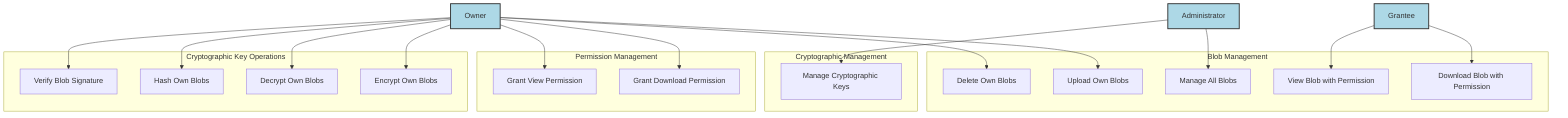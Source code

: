 graph TD;

%% Actors (Users)
Admin["Administrator"]
Owner["Owner"]
Grantee["Grantee"]

%% Use Cases Grouped by Domain
subgraph Blob_Management ["Blob Management"]
    UC1["Manage All Blobs"]
    UC4["Upload Own Blobs"]
    UC5["Delete Own Blobs"]
    UC13["Download Blob with Permission"]
    UC14["View Blob with Permission"]
end

subgraph Cryptographic_Management ["Cryptographic Management"]
    UC2["Manage Cryptographic Keys"]
end

subgraph Cryptographic_Key_Operations ["Cryptographic Key Operations"]
    UC8["Encrypt Own Blobs"]
    UC9["Decrypt Own Blobs"]
    UC10["Hash Own Blobs"]
    UC11["Verify Blob Signature"]
end

subgraph Permission_Management ["Permission Management"]
    UC6["Grant Download Permission"]
    UC7["Grant View Permission"]
end

%% Actor -> Use Cases
Admin --> UC1
Admin --> UC2

Owner --> UC4
Owner --> UC5
Owner --> UC6
Owner --> UC7
Owner --> UC8
Owner --> UC9
Owner --> UC10
Owner --> UC11

Grantee --> UC13
Grantee --> UC14

%% Class definitions for actors
classDef actor fill:#ADD8E6,stroke:#333,stroke-width:2px;
class Admin,Owner,Grantee actor;

%% Class definitions for domains
class Blob_Management fill:#FFD700,stroke:#333,stroke-width:2px;
class Cryptographic_Management fill:#90EE90,stroke:#333,stroke-width:2px;
class Cryptographic_Key_Operations fill:#98FB98,stroke:#333,stroke-width:2px;
class Permission_Management fill:#FF6347,stroke:#333,stroke-width:2px;